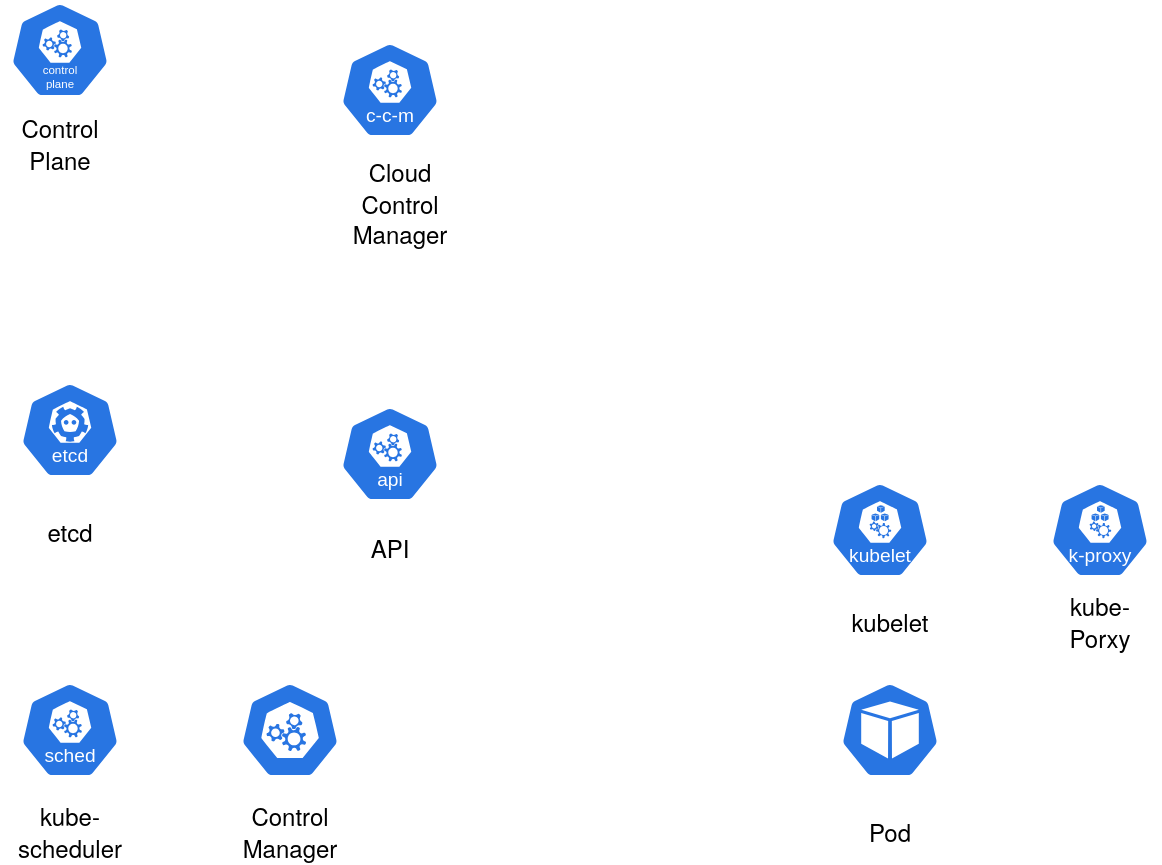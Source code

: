 <mxfile version="24.2.5" type="device">
  <diagram name="Seite-1" id="fqKEJnnhtmjJzmagiVmQ">
    <mxGraphModel dx="1045" dy="1056" grid="1" gridSize="10" guides="1" tooltips="1" connect="1" arrows="1" fold="1" page="1" pageScale="1" pageWidth="827" pageHeight="1169" math="0" shadow="0">
      <root>
        <mxCell id="0" />
        <mxCell id="1" parent="0" />
        <mxCell id="cTeIUCVqAOS7IZZiDfQp-3" value="&lt;font face=&quot;helvetica neue&quot;&gt;Control Plane&lt;/font&gt;" style="text;html=1;align=center;verticalAlign=middle;whiteSpace=wrap;rounded=0;" vertex="1" parent="1">
          <mxGeometry x="65" y="196" width="60" height="30" as="geometry" />
        </mxCell>
        <mxCell id="cTeIUCVqAOS7IZZiDfQp-6" value="" style="aspect=fixed;sketch=0;html=1;dashed=0;whitespace=wrap;fillColor=#2875E2;strokeColor=#ffffff;points=[[0.005,0.63,0],[0.1,0.2,0],[0.9,0.2,0],[0.5,0,0],[0.995,0.63,0],[0.72,0.99,0],[0.5,1,0],[0.28,0.99,0]];shape=mxgraph.kubernetes.icon2;kubernetesLabel=1;prIcon=control_plane" vertex="1" parent="1">
          <mxGeometry x="70" y="140" width="50" height="48" as="geometry" />
        </mxCell>
        <mxCell id="cTeIUCVqAOS7IZZiDfQp-7" value="" style="aspect=fixed;sketch=0;html=1;dashed=0;whitespace=wrap;fillColor=#2875E2;strokeColor=#ffffff;points=[[0.005,0.63,0],[0.1,0.2,0],[0.9,0.2,0],[0.5,0,0],[0.995,0.63,0],[0.72,0.99,0],[0.5,1,0],[0.28,0.99,0]];shape=mxgraph.kubernetes.icon2;kubernetesLabel=1;prIcon=etcd" vertex="1" parent="1">
          <mxGeometry x="75" y="330" width="50" height="48" as="geometry" />
        </mxCell>
        <mxCell id="cTeIUCVqAOS7IZZiDfQp-8" value="&lt;font face=&quot;helvetica neue&quot;&gt;etcd&lt;/font&gt;" style="text;html=1;align=center;verticalAlign=middle;whiteSpace=wrap;rounded=0;" vertex="1" parent="1">
          <mxGeometry x="70" y="390" width="60" height="30" as="geometry" />
        </mxCell>
        <mxCell id="cTeIUCVqAOS7IZZiDfQp-4" value="&lt;font face=&quot;helvetica neue&quot;&gt;Cloud Control Manager&lt;/font&gt;" style="text;html=1;align=center;verticalAlign=middle;whiteSpace=wrap;rounded=0;" vertex="1" parent="1">
          <mxGeometry x="235" y="226" width="60" height="30" as="geometry" />
        </mxCell>
        <mxCell id="cTeIUCVqAOS7IZZiDfQp-9" value="" style="aspect=fixed;sketch=0;html=1;dashed=0;whitespace=wrap;fillColor=#2875E2;strokeColor=#ffffff;points=[[0.005,0.63,0],[0.1,0.2,0],[0.9,0.2,0],[0.5,0,0],[0.995,0.63,0],[0.72,0.99,0],[0.5,1,0],[0.28,0.99,0]];shape=mxgraph.kubernetes.icon2;kubernetesLabel=1;prIcon=sched" vertex="1" parent="1">
          <mxGeometry x="75" y="480" width="50" height="48" as="geometry" />
        </mxCell>
        <mxCell id="cTeIUCVqAOS7IZZiDfQp-10" value="&lt;font face=&quot;helvetica neue&quot;&gt;kube-scheduler&lt;/font&gt;" style="text;html=1;align=center;verticalAlign=middle;whiteSpace=wrap;rounded=0;" vertex="1" parent="1">
          <mxGeometry x="70" y="540" width="60" height="30" as="geometry" />
        </mxCell>
        <mxCell id="cTeIUCVqAOS7IZZiDfQp-12" value="" style="aspect=fixed;sketch=0;html=1;dashed=0;whitespace=wrap;fillColor=#2875E2;strokeColor=#ffffff;points=[[0.005,0.63,0],[0.1,0.2,0],[0.9,0.2,0],[0.5,0,0],[0.995,0.63,0],[0.72,0.99,0],[0.5,1,0],[0.28,0.99,0]];shape=mxgraph.kubernetes.icon2;prIcon=c_m" vertex="1" parent="1">
          <mxGeometry x="185" y="480" width="50" height="48" as="geometry" />
        </mxCell>
        <mxCell id="cTeIUCVqAOS7IZZiDfQp-13" value="&lt;font face=&quot;helvetica neue&quot;&gt;Control Manager&lt;/font&gt;" style="text;html=1;align=center;verticalAlign=middle;whiteSpace=wrap;rounded=0;" vertex="1" parent="1">
          <mxGeometry x="180" y="540" width="60" height="30" as="geometry" />
        </mxCell>
        <mxCell id="cTeIUCVqAOS7IZZiDfQp-15" value="&lt;font face=&quot;helvetica neue&quot;&gt;kube-Porxy&lt;/font&gt;" style="text;html=1;align=center;verticalAlign=middle;whiteSpace=wrap;rounded=0;" vertex="1" parent="1">
          <mxGeometry x="585" y="435" width="60" height="30" as="geometry" />
        </mxCell>
        <mxCell id="cTeIUCVqAOS7IZZiDfQp-16" value="" style="aspect=fixed;sketch=0;html=1;dashed=0;whitespace=wrap;fillColor=#2875E2;strokeColor=#ffffff;points=[[0.005,0.63,0],[0.1,0.2,0],[0.9,0.2,0],[0.5,0,0],[0.995,0.63,0],[0.72,0.99,0],[0.5,1,0],[0.28,0.99,0]];shape=mxgraph.kubernetes.icon2;kubernetesLabel=1;prIcon=k_proxy" vertex="1" parent="1">
          <mxGeometry x="590" y="380" width="50" height="48" as="geometry" />
        </mxCell>
        <mxCell id="cTeIUCVqAOS7IZZiDfQp-17" value="" style="aspect=fixed;sketch=0;html=1;dashed=0;whitespace=wrap;fillColor=#2875E2;strokeColor=#ffffff;points=[[0.005,0.63,0],[0.1,0.2,0],[0.9,0.2,0],[0.5,0,0],[0.995,0.63,0],[0.72,0.99,0],[0.5,1,0],[0.28,0.99,0]];shape=mxgraph.kubernetes.icon2;kubernetesLabel=1;prIcon=kubelet" vertex="1" parent="1">
          <mxGeometry x="480" y="380" width="50" height="48" as="geometry" />
        </mxCell>
        <mxCell id="cTeIUCVqAOS7IZZiDfQp-18" value="&lt;font face=&quot;helvetica neue&quot;&gt;kubelet&lt;/font&gt;" style="text;html=1;align=center;verticalAlign=middle;whiteSpace=wrap;rounded=0;" vertex="1" parent="1">
          <mxGeometry x="480" y="435" width="60" height="30" as="geometry" />
        </mxCell>
        <mxCell id="cTeIUCVqAOS7IZZiDfQp-20" value="&lt;font face=&quot;helvetica neue&quot;&gt;API&lt;/font&gt;" style="text;html=1;align=center;verticalAlign=middle;whiteSpace=wrap;rounded=0;" vertex="1" parent="1">
          <mxGeometry x="230" y="398" width="60" height="30" as="geometry" />
        </mxCell>
        <mxCell id="cTeIUCVqAOS7IZZiDfQp-21" value="" style="aspect=fixed;sketch=0;html=1;dashed=0;whitespace=wrap;fillColor=#2875E2;strokeColor=#ffffff;points=[[0.005,0.63,0],[0.1,0.2,0],[0.9,0.2,0],[0.5,0,0],[0.995,0.63,0],[0.72,0.99,0],[0.5,1,0],[0.28,0.99,0]];shape=mxgraph.kubernetes.icon2;prIcon=pod" vertex="1" parent="1">
          <mxGeometry x="485" y="480" width="50" height="48" as="geometry" />
        </mxCell>
        <mxCell id="cTeIUCVqAOS7IZZiDfQp-22" value="&lt;font face=&quot;helvetica neue&quot;&gt;Pod&lt;/font&gt;" style="text;html=1;align=center;verticalAlign=middle;whiteSpace=wrap;rounded=0;" vertex="1" parent="1">
          <mxGeometry x="480" y="540" width="60" height="30" as="geometry" />
        </mxCell>
        <mxCell id="cTeIUCVqAOS7IZZiDfQp-23" value="" style="aspect=fixed;sketch=0;html=1;dashed=0;whitespace=wrap;fillColor=#2875E2;strokeColor=#ffffff;points=[[0.005,0.63,0],[0.1,0.2,0],[0.9,0.2,0],[0.5,0,0],[0.995,0.63,0],[0.72,0.99,0],[0.5,1,0],[0.28,0.99,0]];shape=mxgraph.kubernetes.icon2;kubernetesLabel=1;prIcon=api" vertex="1" parent="1">
          <mxGeometry x="235" y="342" width="50" height="48" as="geometry" />
        </mxCell>
        <mxCell id="cTeIUCVqAOS7IZZiDfQp-24" value="" style="aspect=fixed;sketch=0;html=1;dashed=0;whitespace=wrap;fillColor=#2875E2;strokeColor=#ffffff;points=[[0.005,0.63,0],[0.1,0.2,0],[0.9,0.2,0],[0.5,0,0],[0.995,0.63,0],[0.72,0.99,0],[0.5,1,0],[0.28,0.99,0]];shape=mxgraph.kubernetes.icon2;kubernetesLabel=1;prIcon=c_c_m" vertex="1" parent="1">
          <mxGeometry x="235" y="160" width="50" height="48" as="geometry" />
        </mxCell>
      </root>
    </mxGraphModel>
  </diagram>
</mxfile>
